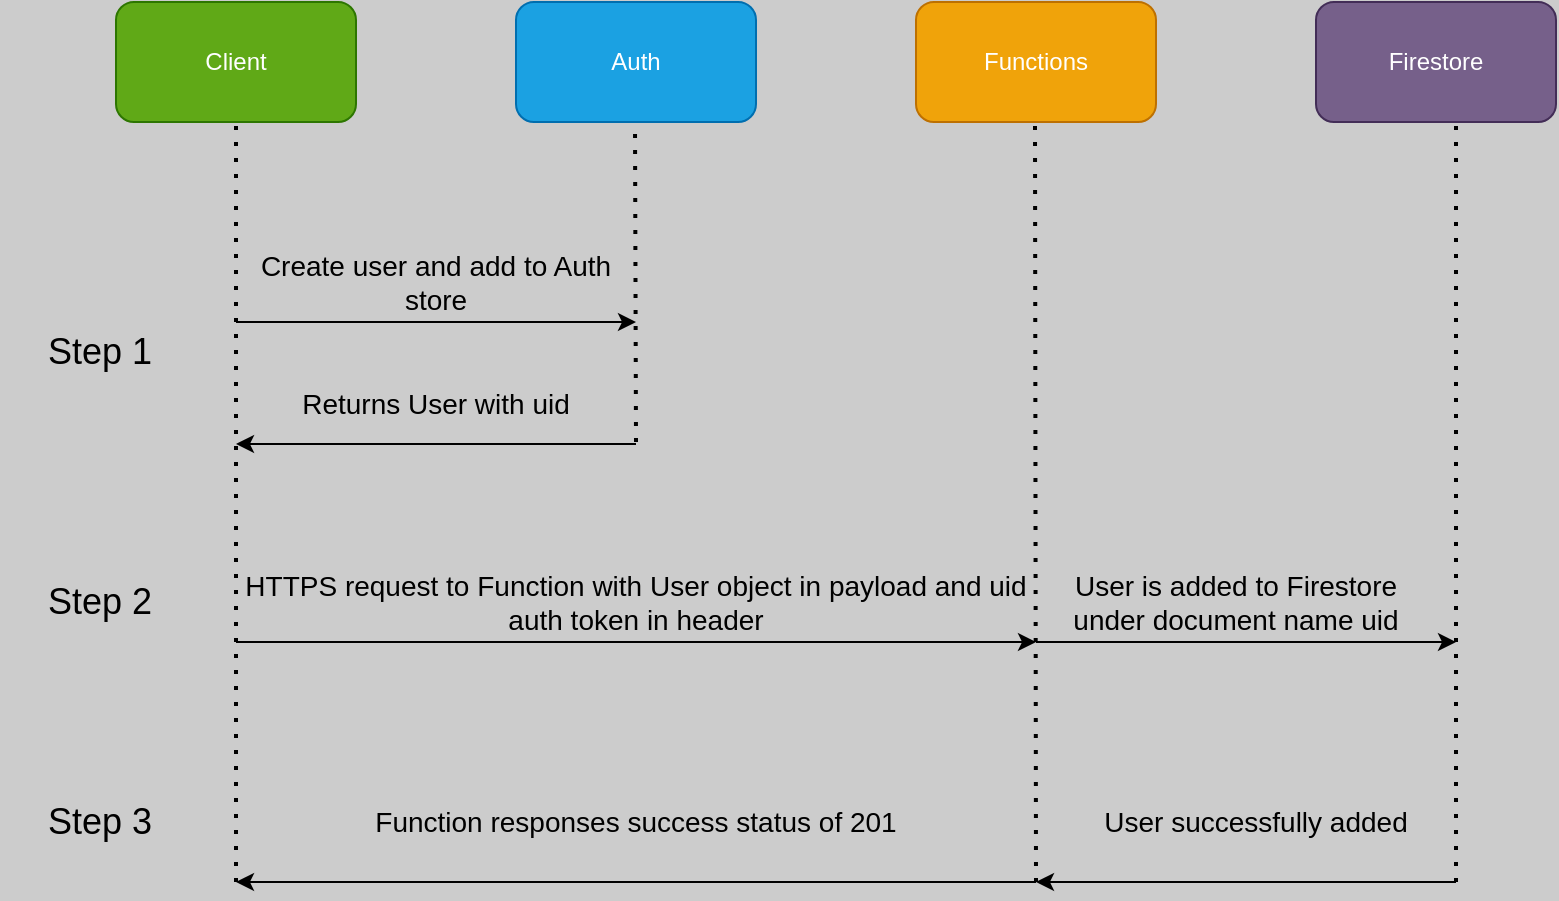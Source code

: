 <mxfile>
    <diagram id="5GvDSIfdlsM3YDq8d3tk" name="Page-1">
        <mxGraphModel dx="1134" dy="559" grid="1" gridSize="10" guides="1" tooltips="1" connect="1" arrows="1" fold="1" page="1" pageScale="1" pageWidth="827" pageHeight="1169" background="#CCCCCC" math="0" shadow="0">
            <root>
                <mxCell id="0"/>
                <mxCell id="1" parent="0"/>
                <mxCell id="3" value="Client" style="rounded=1;whiteSpace=wrap;html=1;fillColor=#60a917;strokeColor=#2D7600;fontColor=#ffffff;" vertex="1" parent="1">
                    <mxGeometry x="78" y="40" width="120" height="60" as="geometry"/>
                </mxCell>
                <mxCell id="4" value="Auth" style="rounded=1;whiteSpace=wrap;html=1;fillColor=#1ba1e2;strokeColor=#006EAF;fontColor=#ffffff;" vertex="1" parent="1">
                    <mxGeometry x="278" y="40" width="120" height="60" as="geometry"/>
                </mxCell>
                <mxCell id="5" value="Functions" style="rounded=1;whiteSpace=wrap;html=1;fillColor=#f0a30a;strokeColor=#BD7000;fontColor=#FFFFFF;" vertex="1" parent="1">
                    <mxGeometry x="478" y="40" width="120" height="60" as="geometry"/>
                </mxCell>
                <mxCell id="6" value="Firestore" style="rounded=1;whiteSpace=wrap;html=1;fillColor=#76608a;strokeColor=#432D57;fontColor=#ffffff;" vertex="1" parent="1">
                    <mxGeometry x="678" y="40" width="120" height="60" as="geometry"/>
                </mxCell>
                <mxCell id="7" value="" style="endArrow=none;dashed=1;html=1;dashPattern=1 3;strokeWidth=2;entryX=0.5;entryY=1;entryDx=0;entryDy=0;" edge="1" parent="1" target="3">
                    <mxGeometry width="50" height="50" relative="1" as="geometry">
                        <mxPoint x="138" y="480" as="sourcePoint"/>
                        <mxPoint x="478" y="260" as="targetPoint"/>
                    </mxGeometry>
                </mxCell>
                <mxCell id="8" value="" style="endArrow=none;dashed=1;html=1;dashPattern=1 3;strokeWidth=2;entryX=0.5;entryY=1;entryDx=0;entryDy=0;" edge="1" parent="1">
                    <mxGeometry width="50" height="50" relative="1" as="geometry">
                        <mxPoint x="748" y="480" as="sourcePoint"/>
                        <mxPoint x="748" y="100" as="targetPoint"/>
                    </mxGeometry>
                </mxCell>
                <mxCell id="9" value="" style="endArrow=none;dashed=1;html=1;dashPattern=1 3;strokeWidth=2;entryX=0.5;entryY=1;entryDx=0;entryDy=0;" edge="1" parent="1">
                    <mxGeometry width="50" height="50" relative="1" as="geometry">
                        <mxPoint x="538" y="480" as="sourcePoint"/>
                        <mxPoint x="537.5" y="100" as="targetPoint"/>
                    </mxGeometry>
                </mxCell>
                <mxCell id="10" value="" style="endArrow=none;dashed=1;html=1;dashPattern=1 3;strokeWidth=2;entryX=0.5;entryY=1;entryDx=0;entryDy=0;" edge="1" parent="1">
                    <mxGeometry width="50" height="50" relative="1" as="geometry">
                        <mxPoint x="338" y="260" as="sourcePoint"/>
                        <mxPoint x="337.5" y="100" as="targetPoint"/>
                    </mxGeometry>
                </mxCell>
                <mxCell id="11" value="" style="endArrow=classic;html=1;" edge="1" parent="1">
                    <mxGeometry width="50" height="50" relative="1" as="geometry">
                        <mxPoint x="138" y="200" as="sourcePoint"/>
                        <mxPoint x="338" y="200" as="targetPoint"/>
                    </mxGeometry>
                </mxCell>
                <mxCell id="13" value="Create user and add to Auth store" style="text;html=1;strokeColor=none;fillColor=none;align=center;verticalAlign=middle;whiteSpace=wrap;rounded=0;fontColor=#000000;fontSize=14;" vertex="1" parent="1">
                    <mxGeometry x="138" y="170" width="200" height="20" as="geometry"/>
                </mxCell>
                <mxCell id="15" value="" style="endArrow=classic;html=1;" edge="1" parent="1">
                    <mxGeometry width="50" height="50" relative="1" as="geometry">
                        <mxPoint x="338" y="261" as="sourcePoint"/>
                        <mxPoint x="138" y="261" as="targetPoint"/>
                    </mxGeometry>
                </mxCell>
                <mxCell id="16" value="Returns User with uid" style="text;html=1;strokeColor=none;fillColor=none;align=center;verticalAlign=middle;whiteSpace=wrap;rounded=0;fontColor=#000000;fontSize=14;" vertex="1" parent="1">
                    <mxGeometry x="138" y="231" width="200" height="20" as="geometry"/>
                </mxCell>
                <mxCell id="17" value="" style="endArrow=classic;html=1;" edge="1" parent="1">
                    <mxGeometry width="50" height="50" relative="1" as="geometry">
                        <mxPoint x="138" y="360" as="sourcePoint"/>
                        <mxPoint x="538" y="360" as="targetPoint"/>
                    </mxGeometry>
                </mxCell>
                <mxCell id="18" value="HTTPS request to Function with User object in payload and uid auth token in header" style="text;html=1;strokeColor=none;fillColor=none;align=center;verticalAlign=middle;whiteSpace=wrap;rounded=0;fontColor=#000000;fontSize=14;" vertex="1" parent="1">
                    <mxGeometry x="138" y="330" width="400" height="20" as="geometry"/>
                </mxCell>
                <mxCell id="19" value="" style="endArrow=classic;html=1;" edge="1" parent="1">
                    <mxGeometry width="50" height="50" relative="1" as="geometry">
                        <mxPoint x="538" y="360" as="sourcePoint"/>
                        <mxPoint x="748" y="360" as="targetPoint"/>
                    </mxGeometry>
                </mxCell>
                <mxCell id="20" value="User is added to Firestore under document name uid" style="text;html=1;strokeColor=none;fillColor=none;align=center;verticalAlign=middle;whiteSpace=wrap;rounded=0;fontColor=#000000;fontSize=14;" vertex="1" parent="1">
                    <mxGeometry x="538" y="330" width="200" height="20" as="geometry"/>
                </mxCell>
                <mxCell id="21" value="" style="endArrow=classic;html=1;" edge="1" parent="1">
                    <mxGeometry width="50" height="50" relative="1" as="geometry">
                        <mxPoint x="538" y="480" as="sourcePoint"/>
                        <mxPoint x="138" y="480" as="targetPoint"/>
                    </mxGeometry>
                </mxCell>
                <mxCell id="22" value="" style="endArrow=classic;html=1;" edge="1" parent="1">
                    <mxGeometry width="50" height="50" relative="1" as="geometry">
                        <mxPoint x="748" y="480" as="sourcePoint"/>
                        <mxPoint x="538" y="480" as="targetPoint"/>
                    </mxGeometry>
                </mxCell>
                <mxCell id="23" value="User successfully added" style="text;html=1;strokeColor=none;fillColor=none;align=center;verticalAlign=middle;whiteSpace=wrap;rounded=0;fontColor=#000000;fontSize=14;" vertex="1" parent="1">
                    <mxGeometry x="548" y="440" width="200" height="20" as="geometry"/>
                </mxCell>
                <mxCell id="24" value="Function responses success status of 201" style="text;html=1;strokeColor=none;fillColor=none;align=center;verticalAlign=middle;whiteSpace=wrap;rounded=0;fontColor=#000000;fontSize=14;" vertex="1" parent="1">
                    <mxGeometry x="138" y="440" width="400" height="20" as="geometry"/>
                </mxCell>
                <mxCell id="26" value="&lt;font style=&quot;font-size: 18px&quot;&gt;Step 1&lt;/font&gt;" style="text;html=1;strokeColor=none;fillColor=none;align=center;verticalAlign=middle;whiteSpace=wrap;rounded=0;fontColor=#000000;" vertex="1" parent="1">
                    <mxGeometry x="20" y="190" width="100" height="50" as="geometry"/>
                </mxCell>
                <mxCell id="27" value="&lt;font style=&quot;font-size: 18px&quot;&gt;Step 2&lt;/font&gt;" style="text;html=1;strokeColor=none;fillColor=none;align=center;verticalAlign=middle;whiteSpace=wrap;rounded=0;fontColor=#000000;" vertex="1" parent="1">
                    <mxGeometry x="20" y="315" width="100" height="50" as="geometry"/>
                </mxCell>
                <mxCell id="28" value="&lt;font style=&quot;font-size: 18px&quot;&gt;Step 3&lt;/font&gt;" style="text;html=1;strokeColor=none;fillColor=none;align=center;verticalAlign=middle;whiteSpace=wrap;rounded=0;fontColor=#000000;" vertex="1" parent="1">
                    <mxGeometry x="20" y="425" width="100" height="50" as="geometry"/>
                </mxCell>
            </root>
        </mxGraphModel>
    </diagram>
</mxfile>